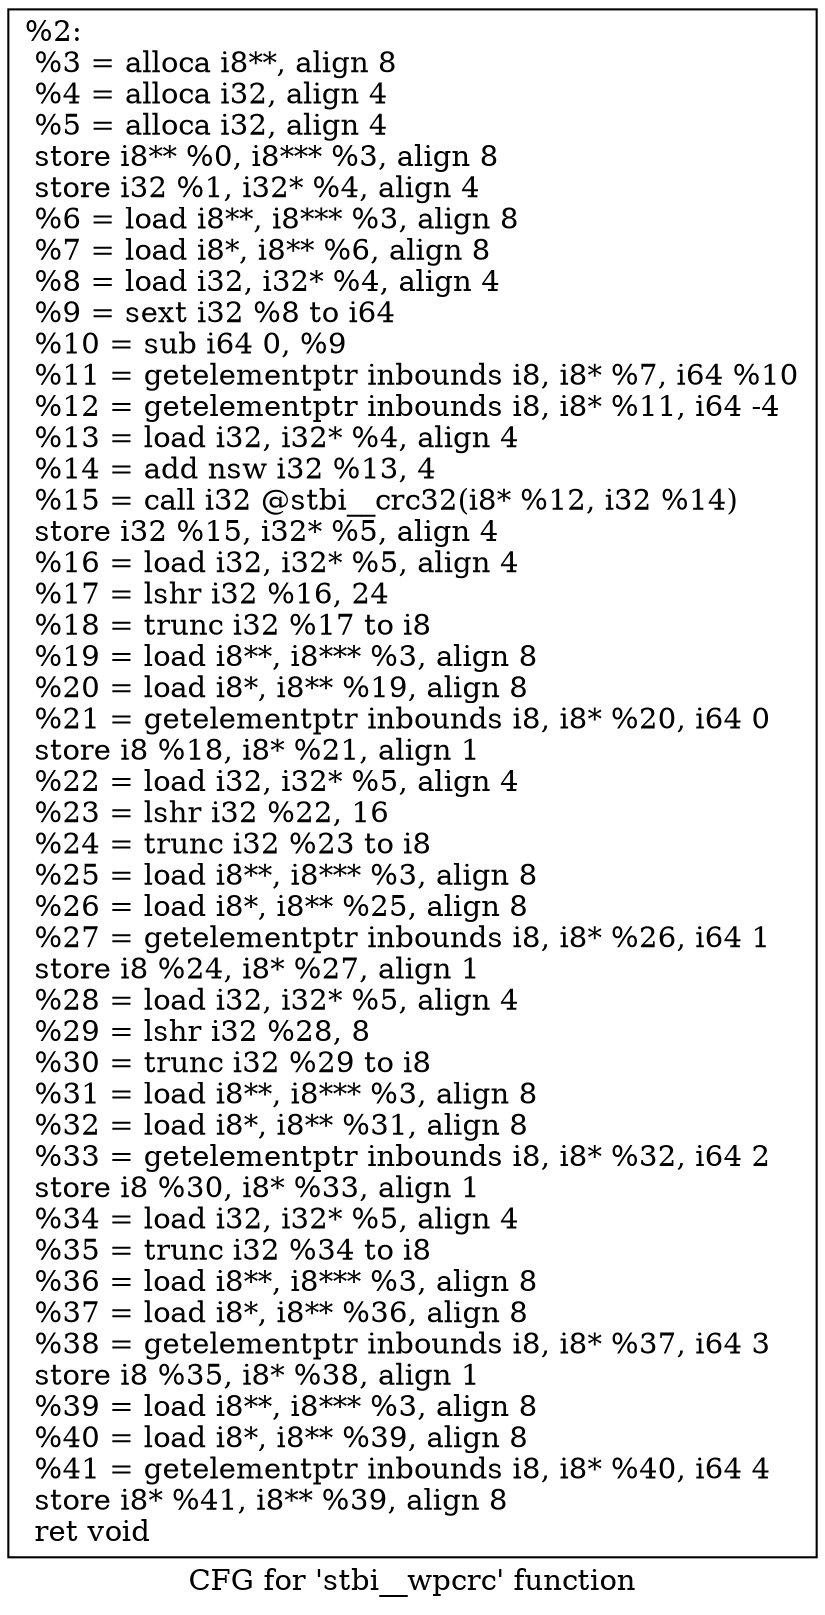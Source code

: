 digraph "CFG for 'stbi__wpcrc' function" {
	label="CFG for 'stbi__wpcrc' function";

	Node0x29a5a00 [shape=record,label="{%2:\l  %3 = alloca i8**, align 8\l  %4 = alloca i32, align 4\l  %5 = alloca i32, align 4\l  store i8** %0, i8*** %3, align 8\l  store i32 %1, i32* %4, align 4\l  %6 = load i8**, i8*** %3, align 8\l  %7 = load i8*, i8** %6, align 8\l  %8 = load i32, i32* %4, align 4\l  %9 = sext i32 %8 to i64\l  %10 = sub i64 0, %9\l  %11 = getelementptr inbounds i8, i8* %7, i64 %10\l  %12 = getelementptr inbounds i8, i8* %11, i64 -4\l  %13 = load i32, i32* %4, align 4\l  %14 = add nsw i32 %13, 4\l  %15 = call i32 @stbi__crc32(i8* %12, i32 %14)\l  store i32 %15, i32* %5, align 4\l  %16 = load i32, i32* %5, align 4\l  %17 = lshr i32 %16, 24\l  %18 = trunc i32 %17 to i8\l  %19 = load i8**, i8*** %3, align 8\l  %20 = load i8*, i8** %19, align 8\l  %21 = getelementptr inbounds i8, i8* %20, i64 0\l  store i8 %18, i8* %21, align 1\l  %22 = load i32, i32* %5, align 4\l  %23 = lshr i32 %22, 16\l  %24 = trunc i32 %23 to i8\l  %25 = load i8**, i8*** %3, align 8\l  %26 = load i8*, i8** %25, align 8\l  %27 = getelementptr inbounds i8, i8* %26, i64 1\l  store i8 %24, i8* %27, align 1\l  %28 = load i32, i32* %5, align 4\l  %29 = lshr i32 %28, 8\l  %30 = trunc i32 %29 to i8\l  %31 = load i8**, i8*** %3, align 8\l  %32 = load i8*, i8** %31, align 8\l  %33 = getelementptr inbounds i8, i8* %32, i64 2\l  store i8 %30, i8* %33, align 1\l  %34 = load i32, i32* %5, align 4\l  %35 = trunc i32 %34 to i8\l  %36 = load i8**, i8*** %3, align 8\l  %37 = load i8*, i8** %36, align 8\l  %38 = getelementptr inbounds i8, i8* %37, i64 3\l  store i8 %35, i8* %38, align 1\l  %39 = load i8**, i8*** %3, align 8\l  %40 = load i8*, i8** %39, align 8\l  %41 = getelementptr inbounds i8, i8* %40, i64 4\l  store i8* %41, i8** %39, align 8\l  ret void\l}"];
}
